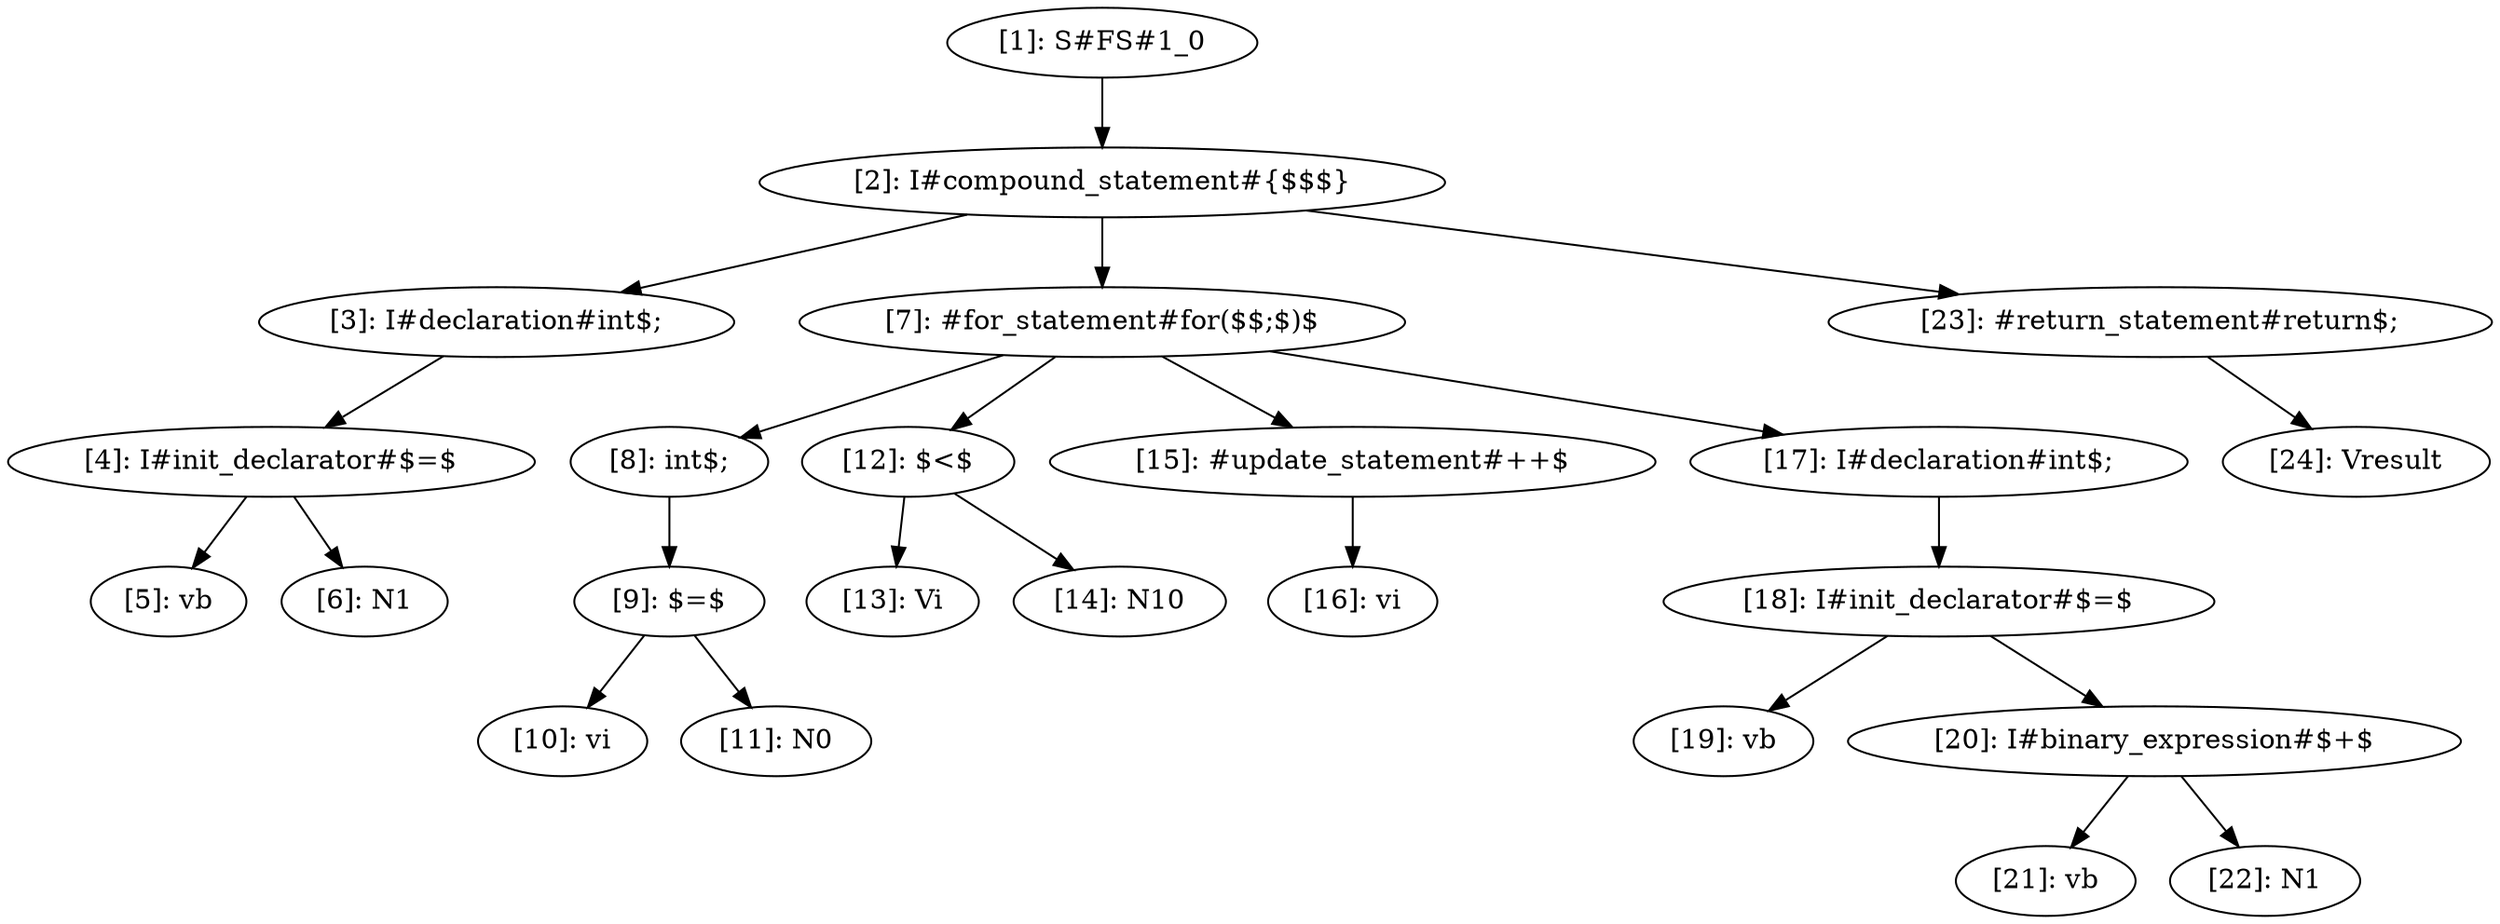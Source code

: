 digraph CASS {
  node [shape=ellipse];
  n1 [label="[1]: S#FS#1_0"];
  n2 [label="[2]: I#compound_statement#{$$$}"];
  n3 [label="[3]: I#declaration#int$;"];
  n4 [label="[4]: I#init_declarator#$=$"];
  n5 [label="[5]: vb"];
  n6 [label="[6]: N1"];
  n7 [label="[7]: #for_statement#for($$;$)$"];
  n8 [label="[8]: int$;"];
  n9 [label="[9]: $=$"];
  n10 [label="[10]: vi"];
  n11 [label="[11]: N0"];
  n12 [label="[12]: $<$"];
  n13 [label="[13]: Vi"];
  n14 [label="[14]: N10"];
  n15 [label="[15]: #update_statement#++$"];
  n16 [label="[16]: vi"];
  n17 [label="[17]: I#declaration#int$;"];
  n18 [label="[18]: I#init_declarator#$=$"];
  n19 [label="[19]: vb"];
  n20 [label="[20]: I#binary_expression#$+$"];
  n21 [label="[21]: vb"];
  n22 [label="[22]: N1"];
  n23 [label="[23]: #return_statement#return$;"];
  n24 [label="[24]: Vresult"];
  n1 -> n2;
  n2 -> n3;
  n3 -> n4;
  n4 -> n5;
  n4 -> n6;
  n2 -> n7;
  n7 -> n8;
  n8 -> n9;
  n9 -> n10;
  n9 -> n11;
  n7 -> n12;
  n12 -> n13;
  n12 -> n14;
  n7 -> n15;
  n15 -> n16;
  n7 -> n17;
  n17 -> n18;
  n18 -> n19;
  n18 -> n20;
  n20 -> n21;
  n20 -> n22;
  n2 -> n23;
  n23 -> n24;
}